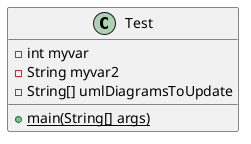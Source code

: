 @startuml test

class Test {
    - int myvar
    - String myvar2
    - String[] umlDiagramsToUpdate
    {static} + main(String[] args)
}

@enduml
